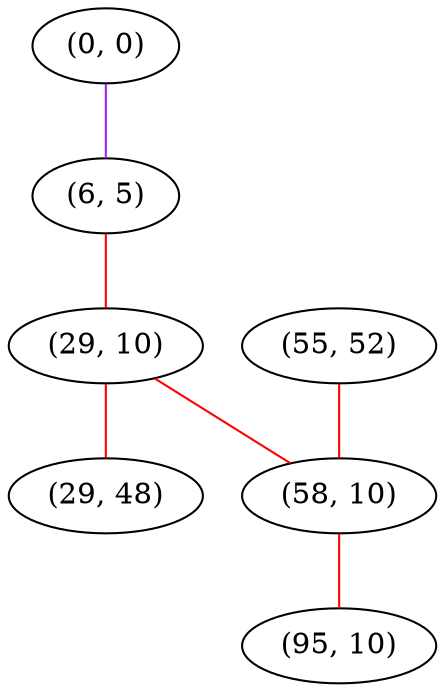 graph "" {
"(0, 0)";
"(6, 5)";
"(29, 10)";
"(55, 52)";
"(29, 48)";
"(58, 10)";
"(95, 10)";
"(0, 0)" -- "(6, 5)"  [color=purple, key=0, weight=4];
"(6, 5)" -- "(29, 10)"  [color=red, key=0, weight=1];
"(29, 10)" -- "(29, 48)"  [color=red, key=0, weight=1];
"(29, 10)" -- "(58, 10)"  [color=red, key=0, weight=1];
"(55, 52)" -- "(58, 10)"  [color=red, key=0, weight=1];
"(58, 10)" -- "(95, 10)"  [color=red, key=0, weight=1];
}
